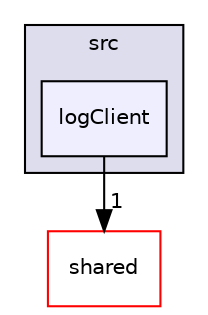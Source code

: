 digraph "ssl-vision/src/logClient" {
  compound=true
  node [ fontsize="10", fontname="Helvetica"];
  edge [ labelfontsize="10", labelfontname="Helvetica"];
  subgraph clusterdir_bcadbfb4438c878576aec4f093d74922 {
    graph [ bgcolor="#ddddee", pencolor="black", label="src" fontname="Helvetica", fontsize="10", URL="dir_bcadbfb4438c878576aec4f093d74922.html"]
  dir_5fbb49b1a85ddc6c6bacabad6df7ba15 [shape=box, label="logClient", style="filled", fillcolor="#eeeeff", pencolor="black", URL="dir_5fbb49b1a85ddc6c6bacabad6df7ba15.html"];
  }
  dir_8c4c3cdfe414cdc54b23897da338c646 [shape=box label="shared" fillcolor="white" style="filled" color="red" URL="dir_8c4c3cdfe414cdc54b23897da338c646.html"];
  dir_5fbb49b1a85ddc6c6bacabad6df7ba15->dir_8c4c3cdfe414cdc54b23897da338c646 [headlabel="1", labeldistance=1.5 headhref="dir_000022_000029.html"];
}
